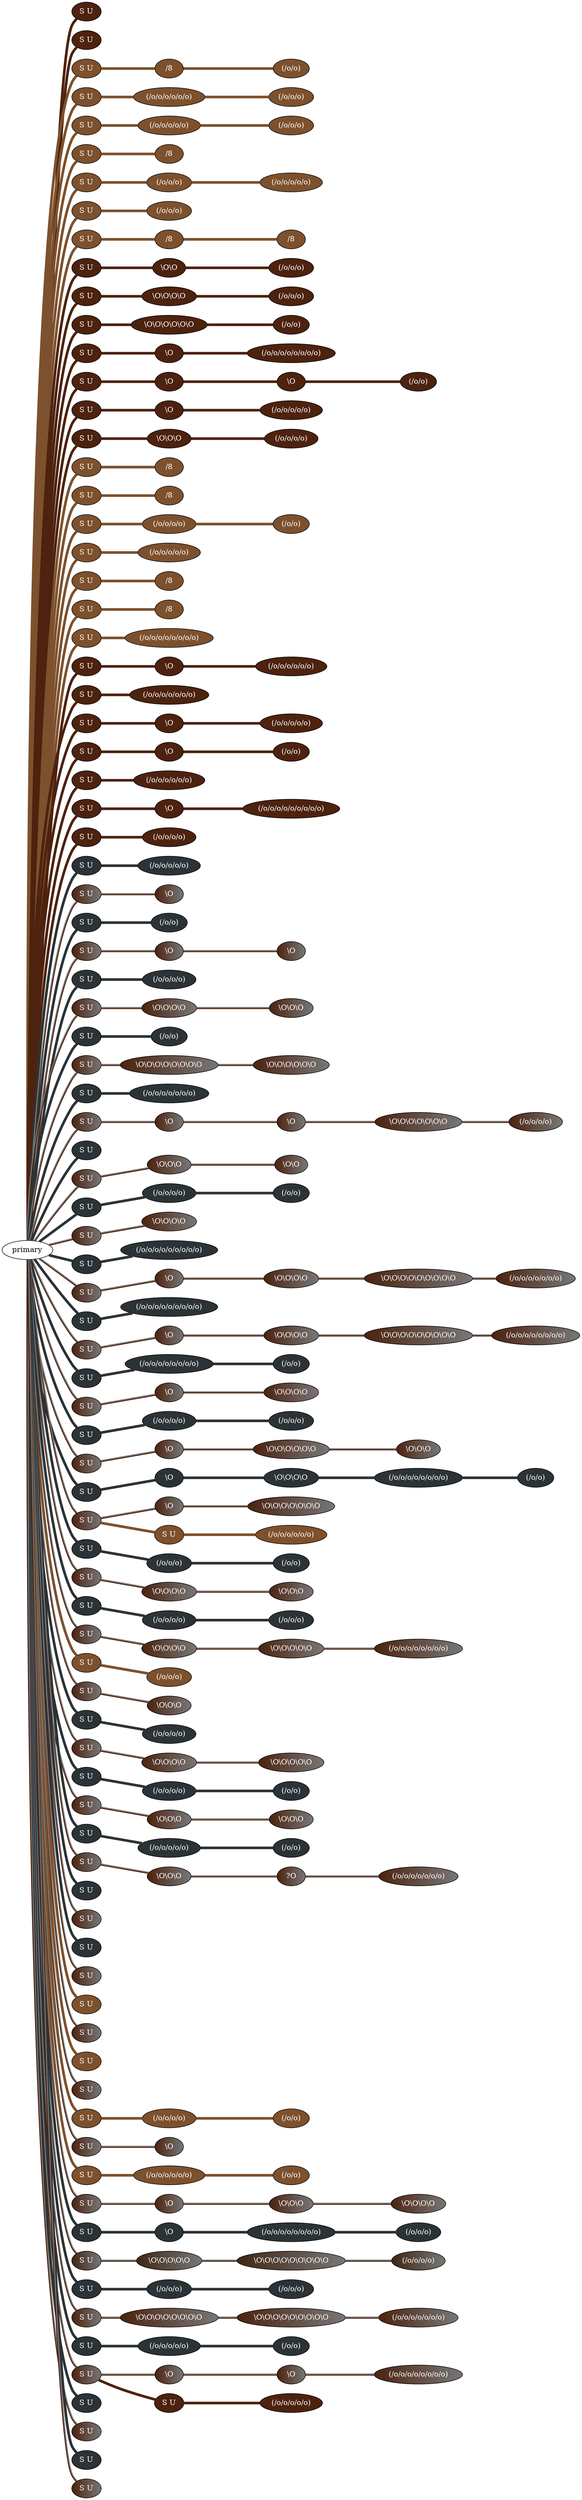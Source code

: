 graph {
 graph [rankdir=LR]
"1" [qtype="pendant_node", pendant_colors="#4D220E", pendant_ply="S", pendant_attach="U", pendant_length="0.5", label="S U", style=filled, fillcolor="#4D220E", fontcolor="#ffffff"]
"primary" -- "1" [qtype="pendant_link",penwidth=5,color="#4D220E"]
"2" [qtype="pendant_node", pendant_colors="#4D220E", pendant_ply="S", pendant_attach="U", pendant_length="0.5", label="S U", style=filled, fillcolor="#4D220E", fontcolor="#ffffff"]
"primary" -- "2" [qtype="pendant_link",penwidth=5,color="#4D220E"]
"3" [qtype="pendant_node", pendant_colors="#7D512D", pendant_ply="S", pendant_attach="U", pendant_length="53.5", label="S U", style=filled, fillcolor="#7D512D", fontcolor="#ffffff"]
"primary" -- "3" [qtype="pendant_link",penwidth=5,color="#7D512D"]
"3:0" [qtype="knot_node", knot_value="1", knot_type="E", knot_position="12.5", knot_spin="S", label="/8", style=filled, fillcolor="#7D512D" , fontcolor="#ffffff"]
"3" -- "3:0" [qtype="knot_link",penwidth=5,color="#7D512D"]
"3:1" [qtype="knot_node", knot_value="2", knot_type="L", knot_position="23.0", knot_spin="S", label="(/o/o)", style=filled, fillcolor="#7D512D" , fontcolor="#ffffff"]
"3:0" -- "3:1" [qtype="knot_link",penwidth=5,color="#7D512D"]
"4" [qtype="pendant_node", pendant_colors="#7D512D", pendant_ply="S", pendant_attach="U", pendant_length="47.0", label="S U", style=filled, fillcolor="#7D512D", fontcolor="#ffffff"]
"primary" -- "4" [qtype="pendant_link",penwidth=5,color="#7D512D"]
"4:0" [qtype="knot_node", knot_value="6", knot_type="L", knot_position="17.5", knot_spin="S", label="(/o/o/o/o/o/o)", style=filled, fillcolor="#7D512D" , fontcolor="#ffffff"]
"4" -- "4:0" [qtype="knot_link",penwidth=5,color="#7D512D"]
"4:1" [qtype="knot_node", knot_value="3", knot_type="L", knot_position="22.5", knot_spin="S", label="(/o/o/o)", style=filled, fillcolor="#7D512D" , fontcolor="#ffffff"]
"4:0" -- "4:1" [qtype="knot_link",penwidth=5,color="#7D512D"]
"5" [qtype="pendant_node", pendant_colors="#7D512D", pendant_ply="S", pendant_attach="U", pendant_length="47.5", label="S U", style=filled, fillcolor="#7D512D", fontcolor="#ffffff"]
"primary" -- "5" [qtype="pendant_link",penwidth=5,color="#7D512D"]
"5:0" [qtype="knot_node", knot_value="5", knot_type="L", knot_position="17.5", knot_spin="S", label="(/o/o/o/o/o)", style=filled, fillcolor="#7D512D" , fontcolor="#ffffff"]
"5" -- "5:0" [qtype="knot_link",penwidth=5,color="#7D512D"]
"5:1" [qtype="knot_node", knot_value="3", knot_type="L", knot_position="23.5", knot_spin="S", label="(/o/o/o)", style=filled, fillcolor="#7D512D" , fontcolor="#ffffff"]
"5:0" -- "5:1" [qtype="knot_link",penwidth=5,color="#7D512D"]
"6" [qtype="pendant_node", pendant_colors="#7D512D", pendant_ply="S", pendant_attach="U", pendant_length="44.5", label="S U", style=filled, fillcolor="#7D512D", fontcolor="#ffffff"]
"primary" -- "6" [qtype="pendant_link",penwidth=5,color="#7D512D"]
"6:0" [qtype="knot_node", knot_value="1", knot_type="E", knot_position="17.0", knot_spin="S", label="/8", style=filled, fillcolor="#7D512D" , fontcolor="#ffffff"]
"6" -- "6:0" [qtype="knot_link",penwidth=5,color="#7D512D"]
"7" [qtype="pendant_node", pendant_colors="#7D512D", pendant_ply="S", pendant_attach="U", pendant_length="47.5", label="S U", style=filled, fillcolor="#7D512D", fontcolor="#ffffff"]
"primary" -- "7" [qtype="pendant_link",penwidth=5,color="#7D512D"]
"7:0" [qtype="knot_node", knot_value="3", knot_type="L", knot_position="17.0", knot_spin="S", label="(/o/o/o)", style=filled, fillcolor="#7D512D" , fontcolor="#ffffff"]
"7" -- "7:0" [qtype="knot_link",penwidth=5,color="#7D512D"]
"7:1" [qtype="knot_node", knot_value="5", knot_type="L", knot_position="22.5", knot_spin="S", label="(/o/o/o/o/o)", style=filled, fillcolor="#7D512D" , fontcolor="#ffffff"]
"7:0" -- "7:1" [qtype="knot_link",penwidth=5,color="#7D512D"]
"8" [qtype="pendant_node", pendant_colors="#7D512D", pendant_ply="S", pendant_attach="U", pendant_length="18.0", label="S U", style=filled, fillcolor="#7D512D", fontcolor="#ffffff"]
"primary" -- "8" [qtype="pendant_link",penwidth=5,color="#7D512D"]
"8:0" [qtype="knot_node", knot_value="3", knot_type="L", knot_position="18.0", knot_spin="S", label="(/o/o/o)", style=filled, fillcolor="#7D512D" , fontcolor="#ffffff"]
"8" -- "8:0" [qtype="knot_link",penwidth=5,color="#7D512D"]
"9" [qtype="pendant_node", pendant_colors="#7D512D", pendant_ply="S", pendant_attach="U", pendant_length="53.0", label="S U", style=filled, fillcolor="#7D512D", fontcolor="#ffffff"]
"primary" -- "9" [qtype="pendant_link",penwidth=5,color="#7D512D"]
"9:0" [qtype="knot_node", knot_value="1", knot_type="E", knot_position="12.0", knot_spin="S", label="/8", style=filled, fillcolor="#7D512D" , fontcolor="#ffffff"]
"9" -- "9:0" [qtype="knot_link",penwidth=5,color="#7D512D"]
"9:1" [qtype="knot_node", knot_value="1", knot_type="E", knot_position="17.5", knot_spin="S", label="/8", style=filled, fillcolor="#7D512D" , fontcolor="#ffffff"]
"9:0" -- "9:1" [qtype="knot_link",penwidth=5,color="#7D512D"]
"10" [qtype="pendant_node", pendant_colors="#4D220E", pendant_ply="S", pendant_attach="U", pendant_length="42.5", label="S U", style=filled, fillcolor="#4D220E", fontcolor="#ffffff"]
"primary" -- "10" [qtype="pendant_link",penwidth=5,color="#4D220E"]
"10:0" [qtype="knot_node", knot_value="2", knot_type="S", knot_position="12.0", knot_spin="Z", label="\\O\\O", style=filled, fillcolor="#4D220E" , fontcolor="#ffffff"]
"10" -- "10:0" [qtype="knot_link",penwidth=5,color="#4D220E"]
"10:1" [qtype="knot_node", knot_value="3", knot_type="L", knot_position="17.0", knot_spin="S", label="(/o/o/o)", style=filled, fillcolor="#4D220E" , fontcolor="#ffffff"]
"10:0" -- "10:1" [qtype="knot_link",penwidth=5,color="#4D220E"]
"11" [qtype="pendant_node", pendant_colors="#4D220E", pendant_ply="S", pendant_attach="U", pendant_length="40.5", label="S U", style=filled, fillcolor="#4D220E", fontcolor="#ffffff"]
"primary" -- "11" [qtype="pendant_link",penwidth=5,color="#4D220E"]
"11:0" [qtype="knot_node", knot_value="4", knot_type="S", knot_position="12.5", knot_spin="Z", label="\\O\\O\\O\\O", style=filled, fillcolor="#4D220E" , fontcolor="#ffffff"]
"11" -- "11:0" [qtype="knot_link",penwidth=5,color="#4D220E"]
"11:1" [qtype="knot_node", knot_value="3", knot_type="L", knot_position="19.5", knot_spin="S", label="(/o/o/o)", style=filled, fillcolor="#4D220E" , fontcolor="#ffffff"]
"11:0" -- "11:1" [qtype="knot_link",penwidth=5,color="#4D220E"]
"12" [qtype="pendant_node", pendant_colors="#4D220E", pendant_ply="S", pendant_attach="U", pendant_length="40.0", label="S U", style=filled, fillcolor="#4D220E", fontcolor="#ffffff"]
"primary" -- "12" [qtype="pendant_link",penwidth=5,color="#4D220E"]
"12:0" [qtype="knot_node", knot_value="6", knot_type="S", knot_position="13.0", knot_spin="Z", label="\\O\\O\\O\\O\\O\\O", style=filled, fillcolor="#4D220E" , fontcolor="#ffffff"]
"12" -- "12:0" [qtype="knot_link",penwidth=5,color="#4D220E"]
"12:1" [qtype="knot_node", knot_value="2", knot_type="L", knot_position="18.5", knot_spin="S", label="(/o/o)", style=filled, fillcolor="#4D220E" , fontcolor="#ffffff"]
"12:0" -- "12:1" [qtype="knot_link",penwidth=5,color="#4D220E"]
"13" [qtype="pendant_node", pendant_colors="#4D220E", pendant_ply="S", pendant_attach="U", pendant_length="36.0", label="S U", style=filled, fillcolor="#4D220E", fontcolor="#ffffff"]
"primary" -- "13" [qtype="pendant_link",penwidth=5,color="#4D220E"]
"13:0" [qtype="knot_node", knot_value="1", knot_type="S", knot_position="13.0", knot_spin="Z", label="\\O", style=filled, fillcolor="#4D220E" , fontcolor="#ffffff"]
"13" -- "13:0" [qtype="knot_link",penwidth=5,color="#4D220E"]
"13:1" [qtype="knot_node", knot_value="8", knot_type="L", knot_position="19.5", knot_spin="S", label="(/o/o/o/o/o/o/o/o)", style=filled, fillcolor="#4D220E" , fontcolor="#ffffff"]
"13:0" -- "13:1" [qtype="knot_link",penwidth=5,color="#4D220E"]
"14" [qtype="pendant_node", pendant_colors="#4D220E", pendant_ply="S", pendant_attach="U", pendant_length="46.0", label="S U", style=filled, fillcolor="#4D220E", fontcolor="#ffffff"]
"primary" -- "14" [qtype="pendant_link",penwidth=5,color="#4D220E"]
"14:0" [qtype="knot_node", knot_value="1", knot_type="S", knot_position="8.0", knot_spin="Z", label="\\O", style=filled, fillcolor="#4D220E" , fontcolor="#ffffff"]
"14" -- "14:0" [qtype="knot_link",penwidth=5,color="#4D220E"]
"14:1" [qtype="knot_node", knot_value="1", knot_type="S", knot_position="13.0", knot_spin="Z", label="\\O", style=filled, fillcolor="#4D220E" , fontcolor="#ffffff"]
"14:0" -- "14:1" [qtype="knot_link",penwidth=5,color="#4D220E"]
"14:2" [qtype="knot_node", knot_value="2", knot_type="L", knot_position="19.0", knot_spin="S", label="(/o/o)", style=filled, fillcolor="#4D220E" , fontcolor="#ffffff"]
"14:1" -- "14:2" [qtype="knot_link",penwidth=5,color="#4D220E"]
"15" [qtype="pendant_node", pendant_colors="#4D220E", pendant_ply="S", pendant_attach="U", pendant_length="43.0", label="S U", style=filled, fillcolor="#4D220E", fontcolor="#ffffff"]
"primary" -- "15" [qtype="pendant_link",penwidth=5,color="#4D220E"]
"15:0" [qtype="knot_node", knot_value="1", knot_type="S", knot_position="13.0", knot_spin="Z", label="\\O", style=filled, fillcolor="#4D220E" , fontcolor="#ffffff"]
"15" -- "15:0" [qtype="knot_link",penwidth=5,color="#4D220E"]
"15:1" [qtype="knot_node", knot_value="5", knot_type="L", knot_position="18.5", knot_spin="S", label="(/o/o/o/o/o)", style=filled, fillcolor="#4D220E" , fontcolor="#ffffff"]
"15:0" -- "15:1" [qtype="knot_link",penwidth=5,color="#4D220E"]
"16" [qtype="pendant_node", pendant_colors="#4D220E", pendant_ply="S", pendant_attach="U", pendant_length="40.5", label="S U", style=filled, fillcolor="#4D220E", fontcolor="#ffffff"]
"primary" -- "16" [qtype="pendant_link",penwidth=5,color="#4D220E"]
"16:0" [qtype="knot_node", knot_value="3", knot_type="S", knot_position="13.0", knot_spin="Z", label="\\O\\O\\O", style=filled, fillcolor="#4D220E" , fontcolor="#ffffff"]
"16" -- "16:0" [qtype="knot_link",penwidth=5,color="#4D220E"]
"16:1" [qtype="knot_node", knot_value="4", knot_type="L", knot_position="19.5", knot_spin="S", label="(/o/o/o/o)", style=filled, fillcolor="#4D220E" , fontcolor="#ffffff"]
"16:0" -- "16:1" [qtype="knot_link",penwidth=5,color="#4D220E"]
"17" [qtype="pendant_node", pendant_colors="#7D512D", pendant_ply="S", pendant_attach="U", pendant_length="54.5", label="S U", style=filled, fillcolor="#7D512D", fontcolor="#ffffff"]
"primary" -- "17" [qtype="pendant_link",penwidth=5,color="#7D512D"]
"17:0" [qtype="knot_node", knot_value="1", knot_type="E", knot_position="18.5", knot_spin="S", label="/8", style=filled, fillcolor="#7D512D" , fontcolor="#ffffff"]
"17" -- "17:0" [qtype="knot_link",penwidth=5,color="#7D512D"]
"18" [qtype="pendant_node", pendant_colors="#7D512D", pendant_ply="S", pendant_attach="U", pendant_length="53.5", label="S U", style=filled, fillcolor="#7D512D", fontcolor="#ffffff"]
"primary" -- "18" [qtype="pendant_link",penwidth=5,color="#7D512D"]
"18:0" [qtype="knot_node", knot_value="1", knot_type="E", knot_position="18.0", knot_spin="S", label="/8", style=filled, fillcolor="#7D512D" , fontcolor="#ffffff"]
"18" -- "18:0" [qtype="knot_link",penwidth=5,color="#7D512D"]
"19" [qtype="pendant_node", pendant_colors="#7D512D", pendant_ply="S", pendant_attach="U", pendant_length="49.5", label="S U", style=filled, fillcolor="#7D512D", fontcolor="#ffffff"]
"primary" -- "19" [qtype="pendant_link",penwidth=5,color="#7D512D"]
"19:0" [qtype="knot_node", knot_value="4", knot_type="L", knot_position="19.0", knot_spin="S", label="(/o/o/o/o)", style=filled, fillcolor="#7D512D" , fontcolor="#ffffff"]
"19" -- "19:0" [qtype="knot_link",penwidth=5,color="#7D512D"]
"19:1" [qtype="knot_node", knot_value="2", knot_type="L", knot_position="26.0", knot_spin="S", label="(/o/o)", style=filled, fillcolor="#7D512D" , fontcolor="#ffffff"]
"19:0" -- "19:1" [qtype="knot_link",penwidth=5,color="#7D512D"]
"20" [qtype="pendant_node", pendant_colors="#7D512D", pendant_ply="S", pendant_attach="U", pendant_length="49.0", label="S U", style=filled, fillcolor="#7D512D", fontcolor="#ffffff"]
"primary" -- "20" [qtype="pendant_link",penwidth=5,color="#7D512D"]
"20:0" [qtype="knot_node", knot_value="5", knot_type="L", knot_position="19.0", knot_spin="S", label="(/o/o/o/o/o)", style=filled, fillcolor="#7D512D" , fontcolor="#ffffff"]
"20" -- "20:0" [qtype="knot_link",penwidth=5,color="#7D512D"]
"21" [qtype="pendant_node", pendant_colors="#7D512D", pendant_ply="S", pendant_attach="U", pendant_length="54.0", label="S U", style=filled, fillcolor="#7D512D", fontcolor="#ffffff"]
"primary" -- "21" [qtype="pendant_link",penwidth=5,color="#7D512D"]
"21:0" [qtype="knot_node", knot_value="1", knot_type="E", knot_position="12.0", knot_spin="S", label="/8", style=filled, fillcolor="#7D512D" , fontcolor="#ffffff"]
"21" -- "21:0" [qtype="knot_link",penwidth=5,color="#7D512D"]
"22" [qtype="pendant_node", pendant_colors="#7D512D", pendant_ply="S", pendant_attach="U", pendant_length="56.5", label="S U", style=filled, fillcolor="#7D512D", fontcolor="#ffffff"]
"primary" -- "22" [qtype="pendant_link",penwidth=5,color="#7D512D"]
"22:0" [qtype="knot_node", knot_value="1", knot_type="E", knot_position="25.0", knot_spin="S", label="/8", style=filled, fillcolor="#7D512D" , fontcolor="#ffffff"]
"22" -- "22:0" [qtype="knot_link",penwidth=5,color="#7D512D"]
"23" [qtype="pendant_node", pendant_colors="#7D512D", pendant_ply="S", pendant_attach="U", pendant_length="52.0", label="S U", style=filled, fillcolor="#7D512D", fontcolor="#ffffff"]
"primary" -- "23" [qtype="pendant_link",penwidth=5,color="#7D512D"]
"23:0" [qtype="knot_node", knot_value="8", knot_type="L", knot_position="19.0", knot_spin="S", label="(/o/o/o/o/o/o/o/o)", style=filled, fillcolor="#7D512D" , fontcolor="#ffffff"]
"23" -- "23:0" [qtype="knot_link",penwidth=5,color="#7D512D"]
"24" [qtype="pendant_node", pendant_colors="#4D220E", pendant_ply="S", pendant_attach="U", pendant_length="41.0", label="S U", style=filled, fillcolor="#4D220E", fontcolor="#ffffff"]
"primary" -- "24" [qtype="pendant_link",penwidth=5,color="#4D220E"]
"24:0" [qtype="knot_node", knot_value="1", knot_type="S", knot_position="14.0", knot_spin="Z", label="\\O", style=filled, fillcolor="#4D220E" , fontcolor="#ffffff"]
"24" -- "24:0" [qtype="knot_link",penwidth=5,color="#4D220E"]
"24:1" [qtype="knot_node", knot_value="6", knot_type="L", knot_position="19.5", knot_spin="S", label="(/o/o/o/o/o/o)", style=filled, fillcolor="#4D220E" , fontcolor="#ffffff"]
"24:0" -- "24:1" [qtype="knot_link",penwidth=5,color="#4D220E"]
"25" [qtype="pendant_node", pendant_colors="#4D220E", pendant_ply="S", pendant_attach="U", pendant_length="40.5", label="S U", style=filled, fillcolor="#4D220E", fontcolor="#ffffff"]
"primary" -- "25" [qtype="pendant_link",penwidth=5,color="#4D220E"]
"25:0" [qtype="knot_node", knot_value="7", knot_type="L", knot_position="19.5", knot_spin="S", label="(/o/o/o/o/o/o/o)", style=filled, fillcolor="#4D220E" , fontcolor="#ffffff"]
"25" -- "25:0" [qtype="knot_link",penwidth=5,color="#4D220E"]
"26" [qtype="pendant_node", pendant_colors="#4D220E", pendant_ply="S", pendant_attach="U", pendant_length="41.0", label="S U", style=filled, fillcolor="#4D220E", fontcolor="#ffffff"]
"primary" -- "26" [qtype="pendant_link",penwidth=5,color="#4D220E"]
"26:0" [qtype="knot_node", knot_value="1", knot_type="S", knot_position="14.0", knot_spin="Z", label="\\O", style=filled, fillcolor="#4D220E" , fontcolor="#ffffff"]
"26" -- "26:0" [qtype="knot_link",penwidth=5,color="#4D220E"]
"26:1" [qtype="knot_node", knot_value="5", knot_type="L", knot_position="18.5", knot_spin="S", label="(/o/o/o/o/o)", style=filled, fillcolor="#4D220E" , fontcolor="#ffffff"]
"26:0" -- "26:1" [qtype="knot_link",penwidth=5,color="#4D220E"]
"27" [qtype="pendant_node", pendant_colors="#4D220E", pendant_ply="S", pendant_attach="U", pendant_length="45.0", label="S U", style=filled, fillcolor="#4D220E", fontcolor="#ffffff"]
"primary" -- "27" [qtype="pendant_link",penwidth=5,color="#4D220E"]
"27:0" [qtype="knot_node", knot_value="1", knot_type="S", knot_position="14.0", knot_spin="Z", label="\\O", style=filled, fillcolor="#4D220E" , fontcolor="#ffffff"]
"27" -- "27:0" [qtype="knot_link",penwidth=5,color="#4D220E"]
"27:1" [qtype="knot_node", knot_value="2", knot_type="L", knot_position="18.5", knot_spin="S", label="(/o/o)", style=filled, fillcolor="#4D220E" , fontcolor="#ffffff"]
"27:0" -- "27:1" [qtype="knot_link",penwidth=5,color="#4D220E"]
"28" [qtype="pendant_node", pendant_colors="#4D220E", pendant_ply="S", pendant_attach="U", pendant_length="42.0", label="S U", style=filled, fillcolor="#4D220E", fontcolor="#ffffff"]
"primary" -- "28" [qtype="pendant_link",penwidth=5,color="#4D220E"]
"28:0" [qtype="knot_node", knot_value="6", knot_type="L", knot_position="20.0", knot_spin="S", label="(/o/o/o/o/o/o)", style=filled, fillcolor="#4D220E" , fontcolor="#ffffff"]
"28" -- "28:0" [qtype="knot_link",penwidth=5,color="#4D220E"]
"29" [qtype="pendant_node", pendant_colors="#4D220E", pendant_ply="S", pendant_attach="U", pendant_length="38.0", label="S U", style=filled, fillcolor="#4D220E", fontcolor="#ffffff"]
"primary" -- "29" [qtype="pendant_link",penwidth=5,color="#4D220E"]
"29:0" [qtype="knot_node", knot_value="1", knot_type="S", knot_position="14.0", knot_spin="Z", label="\\O", style=filled, fillcolor="#4D220E" , fontcolor="#ffffff"]
"29" -- "29:0" [qtype="knot_link",penwidth=5,color="#4D220E"]
"29:1" [qtype="knot_node", knot_value="9", knot_type="L", knot_position="20.0", knot_spin="S", label="(/o/o/o/o/o/o/o/o/o)", style=filled, fillcolor="#4D220E" , fontcolor="#ffffff"]
"29:0" -- "29:1" [qtype="knot_link",penwidth=5,color="#4D220E"]
"30" [qtype="pendant_node", pendant_colors="#4D220E", pendant_ply="S", pendant_attach="U", pendant_length="40.5", label="S U", style=filled, fillcolor="#4D220E", fontcolor="#ffffff"]
"primary" -- "30" [qtype="pendant_link",penwidth=5,color="#4D220E"]
"30:0" [qtype="knot_node", knot_value="4", knot_type="L", knot_position="19.0", knot_spin="S", label="(/o/o/o/o)", style=filled, fillcolor="#4D220E" , fontcolor="#ffffff"]
"30" -- "30:0" [qtype="knot_link",penwidth=5,color="#4D220E"]
"31" [qtype="pendant_node", pendant_colors="#2C3337", pendant_ply="S", pendant_attach="U", pendant_length="45.0", label="S U", style=filled, fillcolor="#2C3337", fontcolor="#ffffff"]
"primary" -- "31" [qtype="pendant_link",penwidth=5,color="#2C3337"]
"31:0" [qtype="knot_node", knot_value="5", knot_type="L", knot_position="24.0", knot_spin="S", label="(/o/o/o/o/o)", style=filled, fillcolor="#2C3337" , fontcolor="#ffffff"]
"31" -- "31:0" [qtype="knot_link",penwidth=5,color="#2C3337"]
"32" [qtype="pendant_node", pendant_colors="#4D220E:#777777", pendant_ply="S", pendant_attach="U", pendant_length="59.5", label="S U", style=filled, fillcolor="#4D220E:#777777", fontcolor="#ffffff"]
"primary" -- "32" [qtype="pendant_link",penwidth=2,color="#4D220E:#777777"]
"32:0" [qtype="knot_node", knot_value="1", knot_type="S", knot_position="6.0", knot_spin="Z", label="\\O", style=filled, fillcolor="#4D220E:#777777" , fontcolor="#ffffff"]
"32" -- "32:0" [qtype="knot_link",penwidth=2,color="#4D220E:#777777"]
"33" [qtype="pendant_node", pendant_colors="#2C3337", pendant_ply="S", pendant_attach="U", pendant_length="63.5", label="S U", style=filled, fillcolor="#2C3337", fontcolor="#ffffff"]
"primary" -- "33" [qtype="pendant_link",penwidth=5,color="#2C3337"]
"33:0" [qtype="knot_node", knot_value="2", knot_type="L", knot_position="24.5", knot_spin="S", label="(/o/o)", style=filled, fillcolor="#2C3337" , fontcolor="#ffffff"]
"33" -- "33:0" [qtype="knot_link",penwidth=5,color="#2C3337"]
"34" [qtype="pendant_node", pendant_colors="#4D220E:#777777", pendant_ply="S", pendant_attach="U", pendant_length="54.0", label="S U", style=filled, fillcolor="#4D220E:#777777", fontcolor="#ffffff"]
"primary" -- "34" [qtype="pendant_link",penwidth=2,color="#4D220E:#777777"]
"34:0" [qtype="knot_node", knot_value="1", knot_type="S", knot_position="6.0", knot_spin="Z", label="\\O", style=filled, fillcolor="#4D220E:#777777" , fontcolor="#ffffff"]
"34" -- "34:0" [qtype="knot_link",penwidth=2,color="#4D220E:#777777"]
"34:1" [qtype="knot_node", knot_value="1", knot_type="S", knot_position="11.5", knot_spin="Z", label="\\O", style=filled, fillcolor="#4D220E:#777777" , fontcolor="#ffffff"]
"34:0" -- "34:1" [qtype="knot_link",penwidth=2,color="#4D220E:#777777"]
"35" [qtype="pendant_node", pendant_colors="#2C3337", pendant_ply="S", pendant_attach="U", pendant_length="47.0", label="S U", style=filled, fillcolor="#2C3337", fontcolor="#ffffff"]
"primary" -- "35" [qtype="pendant_link",penwidth=5,color="#2C3337"]
"35:0" [qtype="knot_node", knot_value="4", knot_type="L", knot_position="24.5", knot_spin="S", label="(/o/o/o/o)", style=filled, fillcolor="#2C3337" , fontcolor="#ffffff"]
"35" -- "35:0" [qtype="knot_link",penwidth=5,color="#2C3337"]
"36" [qtype="pendant_node", pendant_colors="#4D220E:#777777", pendant_ply="S", pendant_attach="U", pendant_length="42.5", label="S U", style=filled, fillcolor="#4D220E:#777777", fontcolor="#ffffff"]
"primary" -- "36" [qtype="pendant_link",penwidth=2,color="#4D220E:#777777"]
"36:0" [qtype="knot_node", knot_value="4", knot_type="S", knot_position="11.5", knot_spin="Z", label="\\O\\O\\O\\O", style=filled, fillcolor="#4D220E:#777777" , fontcolor="#ffffff"]
"36" -- "36:0" [qtype="knot_link",penwidth=2,color="#4D220E:#777777"]
"36:1" [qtype="knot_node", knot_value="3", knot_type="S", knot_position="20.0", knot_spin="Z", label="\\O\\O\\O", style=filled, fillcolor="#4D220E:#777777" , fontcolor="#ffffff"]
"36:0" -- "36:1" [qtype="knot_link",penwidth=2,color="#4D220E:#777777"]
"37" [qtype="pendant_node", pendant_colors="#2C3337", pendant_ply="S", pendant_attach="U", pendant_length="61.0", label="S U", style=filled, fillcolor="#2C3337", fontcolor="#ffffff"]
"primary" -- "37" [qtype="pendant_link",penwidth=5,color="#2C3337"]
"37:0" [qtype="knot_node", knot_value="2", knot_type="L", knot_position="24.0", knot_spin="S", label="(/o/o)", style=filled, fillcolor="#2C3337" , fontcolor="#ffffff"]
"37" -- "37:0" [qtype="knot_link",penwidth=5,color="#2C3337"]
"38" [qtype="pendant_node", pendant_colors="#4D220E:#777777", pendant_ply="S", pendant_attach="U", pendant_length="58.0", label="S U", style=filled, fillcolor="#4D220E:#777777", fontcolor="#ffffff"]
"primary" -- "38" [qtype="pendant_link",penwidth=2,color="#4D220E:#777777"]
"38:0" [qtype="knot_node", knot_value="8", knot_type="S", knot_position="12.0", knot_spin="Z", label="\\O\\O\\O\\O\\O\\O\\O\\O", style=filled, fillcolor="#4D220E:#777777" , fontcolor="#ffffff"]
"38" -- "38:0" [qtype="knot_link",penwidth=2,color="#4D220E:#777777"]
"38:1" [qtype="knot_node", knot_value="6", knot_type="S", knot_position="20.5", knot_spin="Z", label="\\O\\O\\O\\O\\O\\O", style=filled, fillcolor="#4D220E:#777777" , fontcolor="#ffffff"]
"38:0" -- "38:1" [qtype="knot_link",penwidth=2,color="#4D220E:#777777"]
"39" [qtype="pendant_node", pendant_colors="#2C3337", pendant_ply="S", pendant_attach="U", pendant_length="77.5", label="S U", style=filled, fillcolor="#2C3337", fontcolor="#ffffff"]
"primary" -- "39" [qtype="pendant_link",penwidth=5,color="#2C3337"]
"39:0" [qtype="knot_node", knot_value="7", knot_type="L", knot_position="23.5", knot_spin="S", label="(/o/o/o/o/o/o/o)", style=filled, fillcolor="#2C3337" , fontcolor="#ffffff"]
"39" -- "39:0" [qtype="knot_link",penwidth=5,color="#2C3337"]
"40" [qtype="pendant_node", pendant_colors="#4D220E:#777777", pendant_ply="S", pendant_attach="U", pendant_length="39.0", label="S U", style=filled, fillcolor="#4D220E:#777777", fontcolor="#ffffff"]
"primary" -- "40" [qtype="pendant_link",penwidth=2,color="#4D220E:#777777"]
"40:0" [qtype="knot_node", knot_value="1", knot_type="S", knot_position="6.5", knot_spin="Z", label="\\O", style=filled, fillcolor="#4D220E:#777777" , fontcolor="#ffffff"]
"40" -- "40:0" [qtype="knot_link",penwidth=2,color="#4D220E:#777777"]
"40:1" [qtype="knot_node", knot_value="1", knot_type="S", knot_position="12.0", knot_spin="Z", label="\\O", style=filled, fillcolor="#4D220E:#777777" , fontcolor="#ffffff"]
"40:0" -- "40:1" [qtype="knot_link",penwidth=2,color="#4D220E:#777777"]
"40:2" [qtype="knot_node", knot_value="7", knot_type="S", knot_position="22.0", knot_spin="Z", label="\\O\\O\\O\\O\\O\\O\\O", style=filled, fillcolor="#4D220E:#777777" , fontcolor="#ffffff"]
"40:1" -- "40:2" [qtype="knot_link",penwidth=2,color="#4D220E:#777777"]
"40:3" [qtype="knot_node", knot_value="4", knot_type="L", knot_position="29.5", knot_spin="S", label="(/o/o/o/o)", style=filled, fillcolor="#4D220E:#777777" , fontcolor="#ffffff"]
"40:2" -- "40:3" [qtype="knot_link",penwidth=2,color="#4D220E:#777777"]
"41" [qtype="pendant_node", pendant_colors="#2C3337", pendant_ply="S", pendant_attach="U", pendant_length="17.0", label="S U", style=filled, fillcolor="#2C3337", fontcolor="#ffffff"]
"primary" -- "41" [qtype="pendant_link",penwidth=5,color="#2C3337"]
"42" [qtype="pendant_node", pendant_colors="#4D220E:#777777", pendant_ply="S", pendant_attach="U", pendant_length="61.0", label="S U", style=filled, fillcolor="#4D220E:#777777", fontcolor="#ffffff"]
"primary" -- "42" [qtype="pendant_link",penwidth=2,color="#4D220E:#777777"]
"42:0" [qtype="knot_node", knot_value="3", knot_type="S", knot_position="12.5", knot_spin="Z", label="\\O\\O\\O", style=filled, fillcolor="#4D220E:#777777" , fontcolor="#ffffff"]
"42" -- "42:0" [qtype="knot_link",penwidth=2,color="#4D220E:#777777"]
"42:1" [qtype="knot_node", knot_value="2", knot_type="S", knot_position="21.5", knot_spin="Z", label="\\O\\O", style=filled, fillcolor="#4D220E:#777777" , fontcolor="#ffffff"]
"42:0" -- "42:1" [qtype="knot_link",penwidth=2,color="#4D220E:#777777"]
"43" [qtype="pendant_node", pendant_colors="#2C3337", pendant_ply="S", pendant_attach="U", pendant_length="55.5", label="S U", style=filled, fillcolor="#2C3337", fontcolor="#ffffff"]
"primary" -- "43" [qtype="pendant_link",penwidth=5,color="#2C3337"]
"43:0" [qtype="knot_node", knot_value="4", knot_type="L", knot_position="22.5", knot_spin="S", label="(/o/o/o/o)", style=filled, fillcolor="#2C3337" , fontcolor="#ffffff"]
"43" -- "43:0" [qtype="knot_link",penwidth=5,color="#2C3337"]
"43:1" [qtype="knot_node", knot_value="2", knot_type="L", knot_position="29.0", knot_spin="S", label="(/o/o)", style=filled, fillcolor="#2C3337" , fontcolor="#ffffff"]
"43:0" -- "43:1" [qtype="knot_link",penwidth=5,color="#2C3337"]
"44" [qtype="pendant_node", pendant_colors="#4D220E:#777777", pendant_ply="S", pendant_attach="U", pendant_length="17.0", label="S U", style=filled, fillcolor="#4D220E:#777777", fontcolor="#ffffff"]
"primary" -- "44" [qtype="pendant_link",penwidth=2,color="#4D220E:#777777"]
"44:0" [qtype="knot_node", knot_value="4", knot_type="S", knot_position="12.5", knot_spin="Z", label="\\O\\O\\O\\O", style=filled, fillcolor="#4D220E:#777777" , fontcolor="#ffffff"]
"44" -- "44:0" [qtype="knot_link",penwidth=2,color="#4D220E:#777777"]
"45" [qtype="pendant_node", pendant_colors="#2C3337", pendant_ply="S", pendant_attach="U", pendant_length="52.5", label="S U", style=filled, fillcolor="#2C3337", fontcolor="#ffffff"]
"primary" -- "45" [qtype="pendant_link",penwidth=5,color="#2C3337"]
"45:0" [qtype="knot_node", knot_value="9", knot_type="L", knot_position="24.0", knot_spin="S", label="(/o/o/o/o/o/o/o/o/o)", style=filled, fillcolor="#2C3337" , fontcolor="#ffffff"]
"45" -- "45:0" [qtype="knot_link",penwidth=5,color="#2C3337"]
"46" [qtype="pendant_node", pendant_colors="#4D220E:#777777", pendant_ply="S", pendant_attach="U", pendant_length="37.0", label="S U", style=filled, fillcolor="#4D220E:#777777", fontcolor="#ffffff"]
"primary" -- "46" [qtype="pendant_link",penwidth=2,color="#4D220E:#777777"]
"46:0" [qtype="knot_node", knot_value="1", knot_type="S", knot_position="5.5", knot_spin="Z", label="\\O", style=filled, fillcolor="#4D220E:#777777" , fontcolor="#ffffff"]
"46" -- "46:0" [qtype="knot_link",penwidth=2,color="#4D220E:#777777"]
"46:1" [qtype="knot_node", knot_value="4", knot_type="S", knot_position="11.5", knot_spin="Z", label="\\O\\O\\O\\O", style=filled, fillcolor="#4D220E:#777777" , fontcolor="#ffffff"]
"46:0" -- "46:1" [qtype="knot_link",penwidth=2,color="#4D220E:#777777"]
"46:2" [qtype="knot_node", knot_value="9", knot_type="S", knot_position="19.0", knot_spin="Z", label="\\O\\O\\O\\O\\O\\O\\O\\O\\O", style=filled, fillcolor="#4D220E:#777777" , fontcolor="#ffffff"]
"46:1" -- "46:2" [qtype="knot_link",penwidth=2,color="#4D220E:#777777"]
"46:3" [qtype="knot_node", knot_value="7", knot_type="L", knot_position="25.5", knot_spin="S", label="(/o/o/o/o/o/o/o)", style=filled, fillcolor="#4D220E:#777777" , fontcolor="#ffffff"]
"46:2" -- "46:3" [qtype="knot_link",penwidth=2,color="#4D220E:#777777"]
"47" [qtype="pendant_node", pendant_colors="#2C3337", pendant_ply="S", pendant_attach="U", pendant_length="29.0", label="S U", style=filled, fillcolor="#2C3337", fontcolor="#ffffff"]
"primary" -- "47" [qtype="pendant_link",penwidth=5,color="#2C3337"]
"47:0" [qtype="knot_node", knot_value="9", knot_type="L", knot_position="24.0", knot_spin="S", label="(/o/o/o/o/o/o/o/o/o)", style=filled, fillcolor="#2C3337" , fontcolor="#ffffff"]
"47" -- "47:0" [qtype="knot_link",penwidth=5,color="#2C3337"]
"48" [qtype="pendant_node", pendant_colors="#4D220E:#777777", pendant_ply="S", pendant_attach="U", pendant_length="37.0", label="S U", style=filled, fillcolor="#4D220E:#777777", fontcolor="#ffffff"]
"primary" -- "48" [qtype="pendant_link",penwidth=2,color="#4D220E:#777777"]
"48:0" [qtype="knot_node", knot_value="1", knot_type="S", knot_position="5.5", knot_spin="Z", label="\\O", style=filled, fillcolor="#4D220E:#777777" , fontcolor="#ffffff"]
"48" -- "48:0" [qtype="knot_link",penwidth=2,color="#4D220E:#777777"]
"48:1" [qtype="knot_node", knot_value="4", knot_type="S", knot_position="12.5", knot_spin="Z", label="\\O\\O\\O\\O", style=filled, fillcolor="#4D220E:#777777" , fontcolor="#ffffff"]
"48:0" -- "48:1" [qtype="knot_link",penwidth=2,color="#4D220E:#777777"]
"48:2" [qtype="knot_node", knot_value="9", knot_type="S", knot_position="19.5", knot_spin="Z", label="\\O\\O\\O\\O\\O\\O\\O\\O\\O", style=filled, fillcolor="#4D220E:#777777" , fontcolor="#ffffff"]
"48:1" -- "48:2" [qtype="knot_link",penwidth=2,color="#4D220E:#777777"]
"48:3" [qtype="knot_node", knot_value="8", knot_type="L", knot_position="26.5", knot_spin="S", label="(/o/o/o/o/o/o/o/o)", style=filled, fillcolor="#4D220E:#777777" , fontcolor="#ffffff"]
"48:2" -- "48:3" [qtype="knot_link",penwidth=2,color="#4D220E:#777777"]
"49" [qtype="pendant_node", pendant_colors="#2C3337", pendant_ply="S", pendant_attach="U", pendant_length="48.5", label="S U", style=filled, fillcolor="#2C3337", fontcolor="#ffffff"]
"primary" -- "49" [qtype="pendant_link",penwidth=5,color="#2C3337"]
"49:0" [qtype="knot_node", knot_value="8", knot_type="L", knot_position="23.5", knot_spin="S", label="(/o/o/o/o/o/o/o/o)", style=filled, fillcolor="#2C3337" , fontcolor="#ffffff"]
"49" -- "49:0" [qtype="knot_link",penwidth=5,color="#2C3337"]
"49:1" [qtype="knot_node", knot_value="2", knot_type="L", knot_position="30.0", knot_spin="S", label="(/o/o)", style=filled, fillcolor="#2C3337" , fontcolor="#ffffff"]
"49:0" -- "49:1" [qtype="knot_link",penwidth=5,color="#2C3337"]
"50" [qtype="pendant_node", pendant_colors="#4D220E:#777777", pendant_ply="S", pendant_attach="U", pendant_length="60.0", label="S U", style=filled, fillcolor="#4D220E:#777777", fontcolor="#ffffff"]
"primary" -- "50" [qtype="pendant_link",penwidth=2,color="#4D220E:#777777"]
"50:0" [qtype="knot_node", knot_value="1", knot_type="S", knot_position="12.5", knot_spin="Z", label="\\O", style=filled, fillcolor="#4D220E:#777777" , fontcolor="#ffffff"]
"50" -- "50:0" [qtype="knot_link",penwidth=2,color="#4D220E:#777777"]
"50:1" [qtype="knot_node", knot_value="4", knot_type="S", knot_position="19.0", knot_spin="Z", label="\\O\\O\\O\\O", style=filled, fillcolor="#4D220E:#777777" , fontcolor="#ffffff"]
"50:0" -- "50:1" [qtype="knot_link",penwidth=2,color="#4D220E:#777777"]
"51" [qtype="pendant_node", pendant_colors="#2C3337", pendant_ply="S", pendant_attach="U", pendant_length="44.5", label="S U", style=filled, fillcolor="#2C3337", fontcolor="#ffffff"]
"primary" -- "51" [qtype="pendant_link",penwidth=5,color="#2C3337"]
"51:0" [qtype="knot_node", knot_value="4", knot_type="L", knot_position="23.5", knot_spin="S", label="(/o/o/o/o)", style=filled, fillcolor="#2C3337" , fontcolor="#ffffff"]
"51" -- "51:0" [qtype="knot_link",penwidth=5,color="#2C3337"]
"51:1" [qtype="knot_node", knot_value="3", knot_type="L", knot_position="29.5", knot_spin="S", label="(/o/o/o)", style=filled, fillcolor="#2C3337" , fontcolor="#ffffff"]
"51:0" -- "51:1" [qtype="knot_link",penwidth=5,color="#2C3337"]
"52" [qtype="pendant_node", pendant_colors="#4D220E:#777777", pendant_ply="S", pendant_attach="U", pendant_length="21.0", label="S U", style=filled, fillcolor="#4D220E:#777777", fontcolor="#ffffff"]
"primary" -- "52" [qtype="pendant_link",penwidth=2,color="#4D220E:#777777"]
"52:0" [qtype="knot_node", knot_value="1", knot_type="S", knot_position="6.0", knot_spin="Z", label="\\O", style=filled, fillcolor="#4D220E:#777777" , fontcolor="#ffffff"]
"52" -- "52:0" [qtype="knot_link",penwidth=2,color="#4D220E:#777777"]
"52:1" [qtype="knot_node", knot_value="6", knot_type="S", knot_position="12.5", knot_spin="Z", label="\\O\\O\\O\\O\\O\\O", style=filled, fillcolor="#4D220E:#777777" , fontcolor="#ffffff"]
"52:0" -- "52:1" [qtype="knot_link",penwidth=2,color="#4D220E:#777777"]
"52:2" [qtype="knot_node", knot_value="3", knot_type="S", knot_position="21.0", knot_spin="Z", label="\\O\\O\\O", style=filled, fillcolor="#4D220E:#777777" , fontcolor="#ffffff"]
"52:1" -- "52:2" [qtype="knot_link",penwidth=2,color="#4D220E:#777777"]
"53" [qtype="pendant_node", pendant_colors="#2C3337", pendant_ply="S", pendant_attach="U", pendant_length="65.5", label="S U", style=filled, fillcolor="#2C3337", fontcolor="#ffffff"]
"primary" -- "53" [qtype="pendant_link",penwidth=5,color="#2C3337"]
"53:0" [qtype="knot_node", knot_value="1", knot_type="S", knot_position="12.0", knot_spin="Z", label="\\O", style=filled, fillcolor="#2C3337" , fontcolor="#ffffff"]
"53" -- "53:0" [qtype="knot_link",penwidth=5,color="#2C3337"]
"53:1" [qtype="knot_node", knot_value="4", knot_type="S", knot_position="18.0", knot_spin="Z", label="\\O\\O\\O\\O", style=filled, fillcolor="#2C3337" , fontcolor="#ffffff"]
"53:0" -- "53:1" [qtype="knot_link",penwidth=5,color="#2C3337"]
"53:2" [qtype="knot_node", knot_value="8", knot_type="L", knot_position="24.0", knot_spin="S", label="(/o/o/o/o/o/o/o/o)", style=filled, fillcolor="#2C3337" , fontcolor="#ffffff"]
"53:1" -- "53:2" [qtype="knot_link",penwidth=5,color="#2C3337"]
"53:3" [qtype="knot_node", knot_value="2", knot_type="L", knot_position="30.0", knot_spin="S", label="(/o/o)", style=filled, fillcolor="#2C3337" , fontcolor="#ffffff"]
"53:2" -- "53:3" [qtype="knot_link",penwidth=5,color="#2C3337"]
"54" [qtype="pendant_node", pendant_colors="#4D220E:#777777", pendant_ply="S", pendant_attach="U", pendant_length="61.5", label="S U", style=filled, fillcolor="#4D220E:#777777", fontcolor="#ffffff"]
"primary" -- "54" [qtype="pendant_link",penwidth=2,color="#4D220E:#777777"]
"54:0" [qtype="knot_node", knot_value="1", knot_type="S", knot_position="6.5", knot_spin="Z", label="\\O", style=filled, fillcolor="#4D220E:#777777" , fontcolor="#ffffff"]
"54" -- "54:0" [qtype="knot_link",penwidth=2,color="#4D220E:#777777"]
"54:1" [qtype="knot_node", knot_value="7", knot_type="S", knot_position="22.0", knot_spin="Z", label="\\O\\O\\O\\O\\O\\O\\O", style=filled, fillcolor="#4D220E:#777777" , fontcolor="#ffffff"]
"54:0" -- "54:1" [qtype="knot_link",penwidth=2,color="#4D220E:#777777"]
"54s1" [qtype="pendant_node", pendant_colors="#7D512D", pendant_ply="S", pendant_attach="U", pendant_length="48.0", label="S U", style=filled, fillcolor="#7D512D", fontcolor="#ffffff"]
"54" -- "54s1" [qtype="pendant_link",penwidth=5,color="#7D512D"]
"54s1:0" [qtype="knot_node", knot_value="6", knot_type="L", knot_position="26.0", knot_spin="S", label="(/o/o/o/o/o/o)", style=filled, fillcolor="#7D512D" , fontcolor="#ffffff"]
"54s1" -- "54s1:0" [qtype="knot_link",penwidth=5,color="#7D512D"]
"55" [qtype="pendant_node", pendant_colors="#2C3337", pendant_ply="S", pendant_attach="U", pendant_length="59.0", label="S U", style=filled, fillcolor="#2C3337", fontcolor="#ffffff"]
"primary" -- "55" [qtype="pendant_link",penwidth=5,color="#2C3337"]
"55:0" [qtype="knot_node", knot_value="3", knot_type="L", knot_position="24.5", knot_spin="S", label="(/o/o/o)", style=filled, fillcolor="#2C3337" , fontcolor="#ffffff"]
"55" -- "55:0" [qtype="knot_link",penwidth=5,color="#2C3337"]
"55:1" [qtype="knot_node", knot_value="2", knot_type="L", knot_position="30.0", knot_spin="S", label="(/o/o)", style=filled, fillcolor="#2C3337" , fontcolor="#ffffff"]
"55:0" -- "55:1" [qtype="knot_link",penwidth=5,color="#2C3337"]
"56" [qtype="pendant_node", pendant_colors="#4D220E:#777777", pendant_ply="S", pendant_attach="U", pendant_length="47.0", label="S U", style=filled, fillcolor="#4D220E:#777777", fontcolor="#ffffff"]
"primary" -- "56" [qtype="pendant_link",penwidth=2,color="#4D220E:#777777"]
"56:0" [qtype="knot_node", knot_value="4", knot_type="S", knot_position="12.5", knot_spin="Z", label="\\O\\O\\O\\O", style=filled, fillcolor="#4D220E:#777777" , fontcolor="#ffffff"]
"56" -- "56:0" [qtype="knot_link",penwidth=2,color="#4D220E:#777777"]
"56:1" [qtype="knot_node", knot_value="3", knot_type="S", knot_position="19.5", knot_spin="Z", label="\\O\\O\\O", style=filled, fillcolor="#4D220E:#777777" , fontcolor="#ffffff"]
"56:0" -- "56:1" [qtype="knot_link",penwidth=2,color="#4D220E:#777777"]
"57" [qtype="pendant_node", pendant_colors="#2C3337", pendant_ply="S", pendant_attach="U", pendant_length="57.5", label="S U", style=filled, fillcolor="#2C3337", fontcolor="#ffffff"]
"primary" -- "57" [qtype="pendant_link",penwidth=5,color="#2C3337"]
"57:0" [qtype="knot_node", knot_value="4", knot_type="L", knot_position="23.5", knot_spin="S", label="(/o/o/o/o)", style=filled, fillcolor="#2C3337" , fontcolor="#ffffff"]
"57" -- "57:0" [qtype="knot_link",penwidth=5,color="#2C3337"]
"57:1" [qtype="knot_node", knot_value="3", knot_type="L", knot_position="30.0", knot_spin="S", label="(/o/o/o)", style=filled, fillcolor="#2C3337" , fontcolor="#ffffff"]
"57:0" -- "57:1" [qtype="knot_link",penwidth=5,color="#2C3337"]
"58" [qtype="pendant_node", pendant_colors="#4D220E:#777777", pendant_ply="S", pendant_attach="U", pendant_length="52.0", label="S U", style=filled, fillcolor="#4D220E:#777777", fontcolor="#ffffff"]
"primary" -- "58" [qtype="pendant_link",penwidth=2,color="#4D220E:#777777"]
"58:0" [qtype="knot_node", knot_value="4", knot_type="S", knot_position="12.5", knot_spin="Z", label="\\O\\O\\O\\O", style=filled, fillcolor="#4D220E:#777777" , fontcolor="#ffffff"]
"58" -- "58:0" [qtype="knot_link",penwidth=2,color="#4D220E:#777777"]
"58:1" [qtype="knot_node", knot_value="5", knot_type="S", knot_position="20.0", knot_spin="Z", label="\\O\\O\\O\\O\\O", style=filled, fillcolor="#4D220E:#777777" , fontcolor="#ffffff"]
"58:0" -- "58:1" [qtype="knot_link",penwidth=2,color="#4D220E:#777777"]
"58:2" [qtype="knot_node", knot_value="8", knot_type="L", knot_position="25.5", knot_spin="S", label="(/o/o/o/o/o/o/o/o)", style=filled, fillcolor="#4D220E:#777777" , fontcolor="#ffffff"]
"58:1" -- "58:2" [qtype="knot_link",penwidth=2,color="#4D220E:#777777"]
"59" [qtype="pendant_node", pendant_colors="#7D512D", pendant_ply="S", pendant_attach="U", pendant_length="57.0", label="S U", style=filled, fillcolor="#7D512D", fontcolor="#ffffff"]
"primary" -- "59" [qtype="pendant_link",penwidth=5,color="#7D512D"]
"59:0" [qtype="knot_node", knot_value="3", knot_type="L", knot_position="23.0", knot_spin="S", label="(/o/o/o)", style=filled, fillcolor="#7D512D" , fontcolor="#ffffff"]
"59" -- "59:0" [qtype="knot_link",penwidth=5,color="#7D512D"]
"60" [qtype="pendant_node", pendant_colors="#4D220E:#777777", pendant_ply="S", pendant_attach="U", pendant_length="52.0", label="S U", style=filled, fillcolor="#4D220E:#777777", fontcolor="#ffffff"]
"primary" -- "60" [qtype="pendant_link",penwidth=2,color="#4D220E:#777777"]
"60:0" [qtype="knot_node", knot_value="3", knot_type="S", knot_position="12.5", knot_spin="Z", label="\\O\\O\\O", style=filled, fillcolor="#4D220E:#777777" , fontcolor="#ffffff"]
"60" -- "60:0" [qtype="knot_link",penwidth=2,color="#4D220E:#777777"]
"61" [qtype="pendant_node", pendant_colors="#2C3337", pendant_ply="S", pendant_attach="U", pendant_length="64.5", label="S U", style=filled, fillcolor="#2C3337", fontcolor="#ffffff"]
"primary" -- "61" [qtype="pendant_link",penwidth=5,color="#2C3337"]
"61:0" [qtype="knot_node", knot_value="4", knot_type="L", knot_position="24.0", knot_spin="S", label="(/o/o/o/o)", style=filled, fillcolor="#2C3337" , fontcolor="#ffffff"]
"61" -- "61:0" [qtype="knot_link",penwidth=5,color="#2C3337"]
"62" [qtype="pendant_node", pendant_colors="#4D220E:#777777", pendant_ply="S", pendant_attach="U", pendant_length="44.0", label="S U", style=filled, fillcolor="#4D220E:#777777", fontcolor="#ffffff"]
"primary" -- "62" [qtype="pendant_link",penwidth=2,color="#4D220E:#777777"]
"62:0" [qtype="knot_node", knot_value="4", knot_type="S", knot_position="13.0", knot_spin="Z", label="\\O\\O\\O\\O", style=filled, fillcolor="#4D220E:#777777" , fontcolor="#ffffff"]
"62" -- "62:0" [qtype="knot_link",penwidth=2,color="#4D220E:#777777"]
"62:1" [qtype="knot_node", knot_value="5", knot_type="S", knot_position="20.5", knot_spin="Z", label="\\O\\O\\O\\O\\O", style=filled, fillcolor="#4D220E:#777777" , fontcolor="#ffffff"]
"62:0" -- "62:1" [qtype="knot_link",penwidth=2,color="#4D220E:#777777"]
"63" [qtype="pendant_node", pendant_colors="#2C3337", pendant_ply="S", pendant_attach="U", pendant_length="61.5", label="S U", style=filled, fillcolor="#2C3337", fontcolor="#ffffff"]
"primary" -- "63" [qtype="pendant_link",penwidth=5,color="#2C3337"]
"63:0" [qtype="knot_node", knot_value="4", knot_type="L", knot_position="24.0", knot_spin="S", label="(/o/o/o/o)", style=filled, fillcolor="#2C3337" , fontcolor="#ffffff"]
"63" -- "63:0" [qtype="knot_link",penwidth=5,color="#2C3337"]
"63:1" [qtype="knot_node", knot_value="2", knot_type="L", knot_position="31.0", knot_spin="S", label="(/o/o)", style=filled, fillcolor="#2C3337" , fontcolor="#ffffff"]
"63:0" -- "63:1" [qtype="knot_link",penwidth=5,color="#2C3337"]
"64" [qtype="pendant_node", pendant_colors="#4D220E:#777777", pendant_ply="S", pendant_attach="U", pendant_length="45.0", label="S U", style=filled, fillcolor="#4D220E:#777777", fontcolor="#ffffff"]
"primary" -- "64" [qtype="pendant_link",penwidth=2,color="#4D220E:#777777"]
"64:0" [qtype="knot_node", knot_value="3", knot_type="S", knot_position="13.0", knot_spin="Z", label="\\O\\O\\O", style=filled, fillcolor="#4D220E:#777777" , fontcolor="#ffffff"]
"64" -- "64:0" [qtype="knot_link",penwidth=2,color="#4D220E:#777777"]
"64:1" [qtype="knot_node", knot_value="3", knot_type="S", knot_position="20.5", knot_spin="Z", label="\\O\\O\\O", style=filled, fillcolor="#4D220E:#777777" , fontcolor="#ffffff"]
"64:0" -- "64:1" [qtype="knot_link",penwidth=2,color="#4D220E:#777777"]
"65" [qtype="pendant_node", pendant_colors="#2C3337", pendant_ply="S", pendant_attach="U", pendant_length="62.5", label="S U", style=filled, fillcolor="#2C3337", fontcolor="#ffffff"]
"primary" -- "65" [qtype="pendant_link",penwidth=5,color="#2C3337"]
"65:0" [qtype="knot_node", knot_value="5", knot_type="L", knot_position="24.5", knot_spin="S", label="(/o/o/o/o/o)", style=filled, fillcolor="#2C3337" , fontcolor="#ffffff"]
"65" -- "65:0" [qtype="knot_link",penwidth=5,color="#2C3337"]
"65:1" [qtype="knot_node", knot_value="2", knot_type="L", knot_position="30.0", knot_spin="S", label="(/o/o)", style=filled, fillcolor="#2C3337" , fontcolor="#ffffff"]
"65:0" -- "65:1" [qtype="knot_link",penwidth=5,color="#2C3337"]
"66" [qtype="pendant_node", pendant_colors="#4D220E:#777777", pendant_ply="S", pendant_attach="U", pendant_length="40.5", label="S U", style=filled, fillcolor="#4D220E:#777777", fontcolor="#ffffff"]
"primary" -- "66" [qtype="pendant_link",penwidth=2,color="#4D220E:#777777"]
"66:0" [qtype="knot_node", knot_value="3", knot_type="S", knot_position="12.0", knot_spin="Z", label="\\O\\O\\O", style=filled, fillcolor="#4D220E:#777777" , fontcolor="#ffffff"]
"66" -- "66:0" [qtype="knot_link",penwidth=2,color="#4D220E:#777777"]
"66:1" [qtype="knot_node", knot_value="1", knot_type="S", knot_position="19.0", knot_spin="U", label="?O", style=filled, fillcolor="#4D220E:#777777" , fontcolor="#ffffff"]
"66:0" -- "66:1" [qtype="knot_link",penwidth=2,color="#4D220E:#777777"]
"66:2" [qtype="knot_node", knot_value="7", knot_type="L", knot_position="26.0", knot_spin="S", label="(/o/o/o/o/o/o/o)", style=filled, fillcolor="#4D220E:#777777" , fontcolor="#ffffff"]
"66:1" -- "66:2" [qtype="knot_link",penwidth=2,color="#4D220E:#777777"]
"67" [qtype="pendant_node", pendant_colors="#2C3337", pendant_ply="S", pendant_attach="U", pendant_length="67.5", label="S U", style=filled, fillcolor="#2C3337", fontcolor="#ffffff"]
"primary" -- "67" [qtype="pendant_link",penwidth=5,color="#2C3337"]
"68" [qtype="pendant_node", pendant_colors="#4D220E:#777777", pendant_ply="S", pendant_attach="U", pendant_length="65.0", label="S U", style=filled, fillcolor="#4D220E:#777777", fontcolor="#ffffff"]
"primary" -- "68" [qtype="pendant_link",penwidth=2,color="#4D220E:#777777"]
"69" [qtype="pendant_node", pendant_colors="#2C3337", pendant_ply="S", pendant_attach="U", pendant_length="38.0", label="S U", style=filled, fillcolor="#2C3337", fontcolor="#ffffff"]
"primary" -- "69" [qtype="pendant_link",penwidth=5,color="#2C3337"]
"70" [qtype="pendant_node", pendant_colors="#4D220E:#777777", pendant_ply="S", pendant_attach="U", pendant_length="71.5", label="S U", style=filled, fillcolor="#4D220E:#777777", fontcolor="#ffffff"]
"primary" -- "70" [qtype="pendant_link",penwidth=2,color="#4D220E:#777777"]
"71" [qtype="pendant_node", pendant_colors="#7D512D", pendant_ply="S", pendant_attach="U", pendant_length="48.5", label="S U", style=filled, fillcolor="#7D512D", fontcolor="#ffffff"]
"primary" -- "71" [qtype="pendant_link",penwidth=5,color="#7D512D"]
"72" [qtype="pendant_node", pendant_colors="#4D220E:#777777", pendant_ply="S", pendant_attach="U", pendant_length="55.0", label="S U", style=filled, fillcolor="#4D220E:#777777", fontcolor="#ffffff"]
"primary" -- "72" [qtype="pendant_link",penwidth=2,color="#4D220E:#777777"]
"73" [qtype="pendant_node", pendant_colors="#7D512D", pendant_ply="S", pendant_attach="U", pendant_length="50.0", label="S U", style=filled, fillcolor="#7D512D", fontcolor="#ffffff"]
"primary" -- "73" [qtype="pendant_link",penwidth=5,color="#7D512D"]
"74" [qtype="pendant_node", pendant_colors="#4D220E:#777777", pendant_ply="S", pendant_attach="U", pendant_length="55.5", label="S U", style=filled, fillcolor="#4D220E:#777777", fontcolor="#ffffff"]
"primary" -- "74" [qtype="pendant_link",penwidth=2,color="#4D220E:#777777"]
"75" [qtype="pendant_node", pendant_colors="#7D512D", pendant_ply="S", pendant_attach="U", pendant_length="43.5", label="S U", style=filled, fillcolor="#7D512D", fontcolor="#ffffff"]
"primary" -- "75" [qtype="pendant_link",penwidth=5,color="#7D512D"]
"75:0" [qtype="knot_node", knot_value="4", knot_type="L", knot_position="24.0", knot_spin="S", label="(/o/o/o/o)", style=filled, fillcolor="#7D512D" , fontcolor="#ffffff"]
"75" -- "75:0" [qtype="knot_link",penwidth=5,color="#7D512D"]
"75:1" [qtype="knot_node", knot_value="2", knot_type="L", knot_position="30.0", knot_spin="S", label="(/o/o)", style=filled, fillcolor="#7D512D" , fontcolor="#ffffff"]
"75:0" -- "75:1" [qtype="knot_link",penwidth=5,color="#7D512D"]
"76" [qtype="pendant_node", pendant_colors="#4D220E:#777777", pendant_ply="S", pendant_attach="U", pendant_length="43.5", label="S U", style=filled, fillcolor="#4D220E:#777777", fontcolor="#ffffff"]
"primary" -- "76" [qtype="pendant_link",penwidth=2,color="#4D220E:#777777"]
"76:0" [qtype="knot_node", knot_value="1", knot_type="S", knot_position="6.0", knot_spin="Z", label="\\O", style=filled, fillcolor="#4D220E:#777777" , fontcolor="#ffffff"]
"76" -- "76:0" [qtype="knot_link",penwidth=2,color="#4D220E:#777777"]
"77" [qtype="pendant_node", pendant_colors="#7D512D", pendant_ply="S", pendant_attach="U", pendant_length="41.0", label="S U", style=filled, fillcolor="#7D512D", fontcolor="#ffffff"]
"primary" -- "77" [qtype="pendant_link",penwidth=5,color="#7D512D"]
"77:0" [qtype="knot_node", knot_value="6", knot_type="L", knot_position="24.0", knot_spin="S", label="(/o/o/o/o/o/o)", style=filled, fillcolor="#7D512D" , fontcolor="#ffffff"]
"77" -- "77:0" [qtype="knot_link",penwidth=5,color="#7D512D"]
"77:1" [qtype="knot_node", knot_value="2", knot_type="L", knot_position="29.5", knot_spin="S", label="(/o/o)", style=filled, fillcolor="#7D512D" , fontcolor="#ffffff"]
"77:0" -- "77:1" [qtype="knot_link",penwidth=5,color="#7D512D"]
"78" [qtype="pendant_node", pendant_colors="#4D220E:#777777", pendant_ply="S", pendant_attach="U", pendant_length="41.5", label="S U", style=filled, fillcolor="#4D220E:#777777", fontcolor="#ffffff"]
"primary" -- "78" [qtype="pendant_link",penwidth=2,color="#4D220E:#777777"]
"78:0" [qtype="knot_node", knot_value="1", knot_type="S", knot_position="5.5", knot_spin="Z", label="\\O", style=filled, fillcolor="#4D220E:#777777" , fontcolor="#ffffff"]
"78" -- "78:0" [qtype="knot_link",penwidth=2,color="#4D220E:#777777"]
"78:1" [qtype="knot_node", knot_value="3", knot_type="S", knot_position="12.0", knot_spin="Z", label="\\O\\O\\O", style=filled, fillcolor="#4D220E:#777777" , fontcolor="#ffffff"]
"78:0" -- "78:1" [qtype="knot_link",penwidth=2,color="#4D220E:#777777"]
"78:2" [qtype="knot_node", knot_value="4", knot_type="S", knot_position="19.5", knot_spin="Z", label="\\O\\O\\O\\O", style=filled, fillcolor="#4D220E:#777777" , fontcolor="#ffffff"]
"78:1" -- "78:2" [qtype="knot_link",penwidth=2,color="#4D220E:#777777"]
"79" [qtype="pendant_node", pendant_colors="#2C3337", pendant_ply="S", pendant_attach="U", pendant_length="39.0", label="S U", style=filled, fillcolor="#2C3337", fontcolor="#ffffff"]
"primary" -- "79" [qtype="pendant_link",penwidth=5,color="#2C3337"]
"79:0" [qtype="knot_node", knot_value="1", knot_type="S", knot_position="18.0", knot_spin="Z", label="\\O", style=filled, fillcolor="#2C3337" , fontcolor="#ffffff"]
"79" -- "79:0" [qtype="knot_link",penwidth=5,color="#2C3337"]
"79:1" [qtype="knot_node", knot_value="8", knot_type="L", knot_position="22.5", knot_spin="S", label="(/o/o/o/o/o/o/o/o)", style=filled, fillcolor="#2C3337" , fontcolor="#ffffff"]
"79:0" -- "79:1" [qtype="knot_link",penwidth=5,color="#2C3337"]
"79:2" [qtype="knot_node", knot_value="3", knot_type="L", knot_position="28.5", knot_spin="S", label="(/o/o/o)", style=filled, fillcolor="#2C3337" , fontcolor="#ffffff"]
"79:1" -- "79:2" [qtype="knot_link",penwidth=5,color="#2C3337"]
"80" [qtype="pendant_node", pendant_colors="#3F2512:#777777", pendant_ply="S", pendant_attach="U", pendant_length="44.5", label="S U", style=filled, fillcolor="#3F2512:#777777", fontcolor="#ffffff"]
"primary" -- "80" [qtype="pendant_link",penwidth=2,color="#3F2512:#777777"]
"80:0" [qtype="knot_node", knot_value="5", knot_type="S", knot_position="11.5", knot_spin="Z", label="\\O\\O\\O\\O\\O", style=filled, fillcolor="#3F2512:#777777" , fontcolor="#ffffff"]
"80" -- "80:0" [qtype="knot_link",penwidth=2,color="#3F2512:#777777"]
"80:1" [qtype="knot_node", knot_value="9", knot_type="S", knot_position="19.5", knot_spin="Z", label="\\O\\O\\O\\O\\O\\O\\O\\O\\O", style=filled, fillcolor="#3F2512:#777777" , fontcolor="#ffffff"]
"80:0" -- "80:1" [qtype="knot_link",penwidth=2,color="#3F2512:#777777"]
"80:2" [qtype="knot_node", knot_value="4", knot_type="L", knot_position="27.0", knot_spin="S", label="(/o/o/o/o)", style=filled, fillcolor="#3F2512:#777777" , fontcolor="#ffffff"]
"80:1" -- "80:2" [qtype="knot_link",penwidth=2,color="#3F2512:#777777"]
"81" [qtype="pendant_node", pendant_colors="#2C3337", pendant_ply="S", pendant_attach="U", pendant_length="37.0", label="S U", style=filled, fillcolor="#2C3337", fontcolor="#ffffff"]
"primary" -- "81" [qtype="pendant_link",penwidth=5,color="#2C3337"]
"81:0" [qtype="knot_node", knot_value="3", knot_type="L", knot_position="22.5", knot_spin="S", label="(/o/o/o)", style=filled, fillcolor="#2C3337" , fontcolor="#ffffff"]
"81" -- "81:0" [qtype="knot_link",penwidth=5,color="#2C3337"]
"81:1" [qtype="knot_node", knot_value="3", knot_type="L", knot_position="28.0", knot_spin="S", label="(/o/o/o)", style=filled, fillcolor="#2C3337" , fontcolor="#ffffff"]
"81:0" -- "81:1" [qtype="knot_link",penwidth=5,color="#2C3337"]
"82" [qtype="pendant_node", pendant_colors="#4D220E:#777777", pendant_ply="S", pendant_attach="U", pendant_length="29.5", label="S U", style=filled, fillcolor="#4D220E:#777777", fontcolor="#ffffff"]
"primary" -- "82" [qtype="pendant_link",penwidth=2,color="#4D220E:#777777"]
"82:0" [qtype="knot_node", knot_value="8", knot_type="S", knot_position="13.0", knot_spin="Z", label="\\O\\O\\O\\O\\O\\O\\O\\O", style=filled, fillcolor="#4D220E:#777777" , fontcolor="#ffffff"]
"82" -- "82:0" [qtype="knot_link",penwidth=2,color="#4D220E:#777777"]
"82:1" [qtype="knot_node", knot_value="9", knot_type="S", knot_position="19.0", knot_spin="Z", label="\\O\\O\\O\\O\\O\\O\\O\\O\\O", style=filled, fillcolor="#4D220E:#777777" , fontcolor="#ffffff"]
"82:0" -- "82:1" [qtype="knot_link",penwidth=2,color="#4D220E:#777777"]
"82:2" [qtype="knot_node", knot_value="7", knot_type="L", knot_position="24.0", knot_spin="S", label="(/o/o/o/o/o/o/o)", style=filled, fillcolor="#4D220E:#777777" , fontcolor="#ffffff"]
"82:1" -- "82:2" [qtype="knot_link",penwidth=2,color="#4D220E:#777777"]
"83" [qtype="pendant_node", pendant_colors="#2C3337", pendant_ply="S", pendant_attach="U", pendant_length="36.0", label="S U", style=filled, fillcolor="#2C3337", fontcolor="#ffffff"]
"primary" -- "83" [qtype="pendant_link",penwidth=5,color="#2C3337"]
"83:0" [qtype="knot_node", knot_value="5", knot_type="L", knot_position="24.0", knot_spin="S", label="(/o/o/o/o/o)", style=filled, fillcolor="#2C3337" , fontcolor="#ffffff"]
"83" -- "83:0" [qtype="knot_link",penwidth=5,color="#2C3337"]
"83:1" [qtype="knot_node", knot_value="2", knot_type="L", knot_position="28.5", knot_spin="S", label="(/o/o)", style=filled, fillcolor="#2C3337" , fontcolor="#ffffff"]
"83:0" -- "83:1" [qtype="knot_link",penwidth=5,color="#2C3337"]
"84" [qtype="pendant_node", pendant_colors="#4D220E:#777777", pendant_ply="S", pendant_attach="U", pendant_length="30.5", label="S U", style=filled, fillcolor="#4D220E:#777777", fontcolor="#ffffff"]
"primary" -- "84" [qtype="pendant_link",penwidth=2,color="#4D220E:#777777"]
"84:0" [qtype="knot_node", knot_value="1", knot_type="S", knot_position="5.5", knot_spin="Z", label="\\O", style=filled, fillcolor="#4D220E:#777777" , fontcolor="#ffffff"]
"84" -- "84:0" [qtype="knot_link",penwidth=2,color="#4D220E:#777777"]
"84:1" [qtype="knot_node", knot_value="1", knot_type="S", knot_position="11.0", knot_spin="Z", label="\\O", style=filled, fillcolor="#4D220E:#777777" , fontcolor="#ffffff"]
"84:0" -- "84:1" [qtype="knot_link",penwidth=2,color="#4D220E:#777777"]
"84:2" [qtype="knot_node", knot_value="8", knot_type="L", knot_position="23.0", knot_spin="S", label="(/o/o/o/o/o/o/o/o)", style=filled, fillcolor="#4D220E:#777777" , fontcolor="#ffffff"]
"84:1" -- "84:2" [qtype="knot_link",penwidth=2,color="#4D220E:#777777"]
"84s1" [qtype="pendant_node", pendant_colors="#4D220E", pendant_ply="S", pendant_attach="U", pendant_length="32.0", label="S U", style=filled, fillcolor="#4D220E", fontcolor="#ffffff"]
"84" -- "84s1" [qtype="pendant_link",penwidth=5,color="#4D220E"]
"84s1:0" [qtype="knot_node", knot_value="5", knot_type="L", knot_position="18.5", knot_spin="S", label="(/o/o/o/o/o)", style=filled, fillcolor="#4D220E" , fontcolor="#ffffff"]
"84s1" -- "84s1:0" [qtype="knot_link",penwidth=5,color="#4D220E"]
"85" [qtype="pendant_node", pendant_colors="#2C3337", pendant_ply="S", pendant_attach="U", pendant_length="40.5", label="S U", style=filled, fillcolor="#2C3337", fontcolor="#ffffff"]
"primary" -- "85" [qtype="pendant_link",penwidth=5,color="#2C3337"]
"86" [qtype="pendant_node", pendant_colors="#4D220E:#777777", pendant_ply="S", pendant_attach="U", pendant_length="54.0", label="S U", style=filled, fillcolor="#4D220E:#777777", fontcolor="#ffffff"]
"primary" -- "86" [qtype="pendant_link",penwidth=2,color="#4D220E:#777777"]
"87" [qtype="pendant_node", pendant_colors="#2C3337", pendant_ply="S", pendant_attach="U", pendant_length="50.0", label="S U", style=filled, fillcolor="#2C3337", fontcolor="#ffffff"]
"primary" -- "87" [qtype="pendant_link",penwidth=5,color="#2C3337"]
"88" [qtype="pendant_node", pendant_colors="#4D220E:#777777", pendant_ply="S", pendant_attach="U", pendant_length="45.5", label="S U", style=filled, fillcolor="#4D220E:#777777", fontcolor="#ffffff"]
"primary" -- "88" [qtype="pendant_link",penwidth=2,color="#4D220E:#777777"]
}
